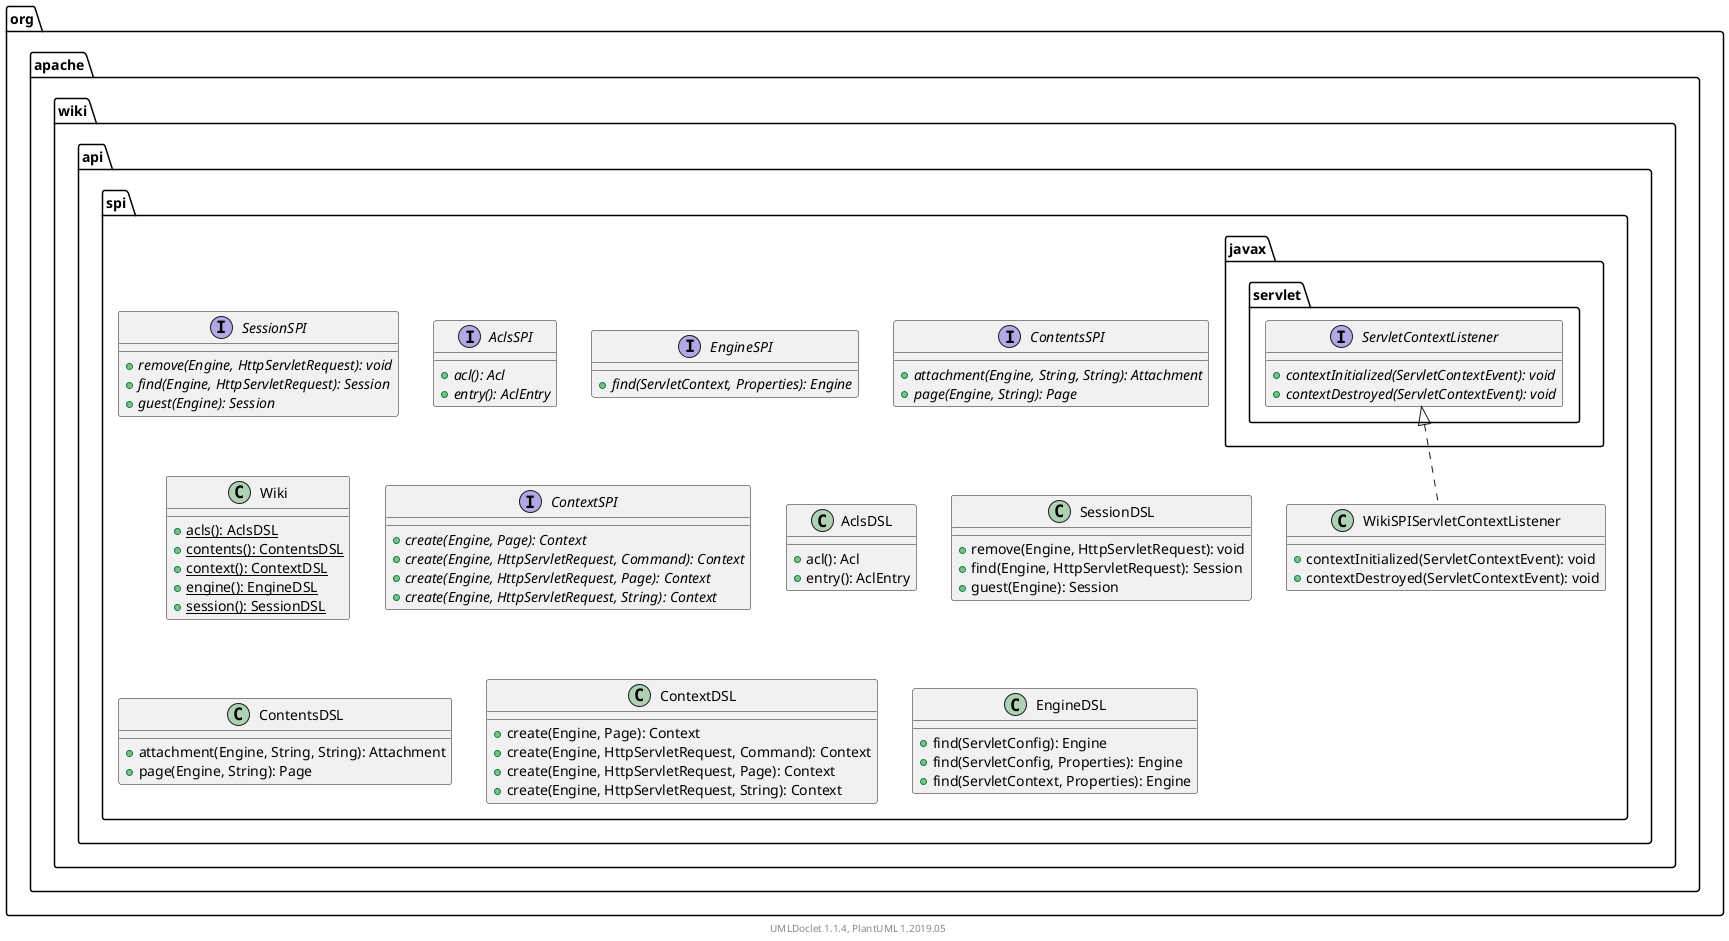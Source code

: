 @startuml

    namespace org.apache.wiki.api.spi {

        interface SessionSPI [[SessionSPI.html]] {
            {abstract} +remove(Engine, HttpServletRequest): void
            {abstract} +find(Engine, HttpServletRequest): Session
            {abstract} +guest(Engine): Session
        }

        interface AclsSPI [[AclsSPI.html]] {
            {abstract} +acl(): Acl
            {abstract} +entry(): AclEntry
        }

        interface EngineSPI [[EngineSPI.html]] {
            {abstract} +find(ServletContext, Properties): Engine
        }

        interface ContentsSPI [[ContentsSPI.html]] {
            {abstract} +attachment(Engine, String, String): Attachment
            {abstract} +page(Engine, String): Page
        }

        class Wiki [[Wiki.html]] {
            {static} +acls(): AclsDSL
            {static} +contents(): ContentsDSL
            {static} +context(): ContextDSL
            {static} +engine(): EngineDSL
            {static} +session(): SessionDSL
        }

        interface ContextSPI [[ContextSPI.html]] {
            {abstract} +create(Engine, Page): Context
            {abstract} +create(Engine, HttpServletRequest, Command): Context
            {abstract} +create(Engine, HttpServletRequest, Page): Context
            {abstract} +create(Engine, HttpServletRequest, String): Context
        }

        class WikiSPIServletContextListener [[WikiSPIServletContextListener.html]] {
            +contextInitialized(ServletContextEvent): void
            +contextDestroyed(ServletContextEvent): void
        }

        class AclsDSL [[AclsDSL.html]] {
            +acl(): Acl
            +entry(): AclEntry
        }

        class SessionDSL [[SessionDSL.html]] {
            +remove(Engine, HttpServletRequest): void
            +find(Engine, HttpServletRequest): Session
            +guest(Engine): Session
        }

        class ContentsDSL [[ContentsDSL.html]] {
            +attachment(Engine, String, String): Attachment
            +page(Engine, String): Page
        }

        class ContextDSL [[ContextDSL.html]] {
            +create(Engine, Page): Context
            +create(Engine, HttpServletRequest, Command): Context
            +create(Engine, HttpServletRequest, Page): Context
            +create(Engine, HttpServletRequest, String): Context
        }

        class EngineDSL [[EngineDSL.html]] {
            +find(ServletConfig): Engine
            +find(ServletConfig, Properties): Engine
            +find(ServletContext, Properties): Engine
        }

        interface javax.servlet.ServletContextListener {
            {abstract} +contextInitialized(ServletContextEvent): void
            {abstract} +contextDestroyed(ServletContextEvent): void
        }
        javax.servlet.ServletContextListener <|.. WikiSPIServletContextListener

    }


    center footer UMLDoclet 1.1.4, PlantUML 1.2019.05
@enduml
